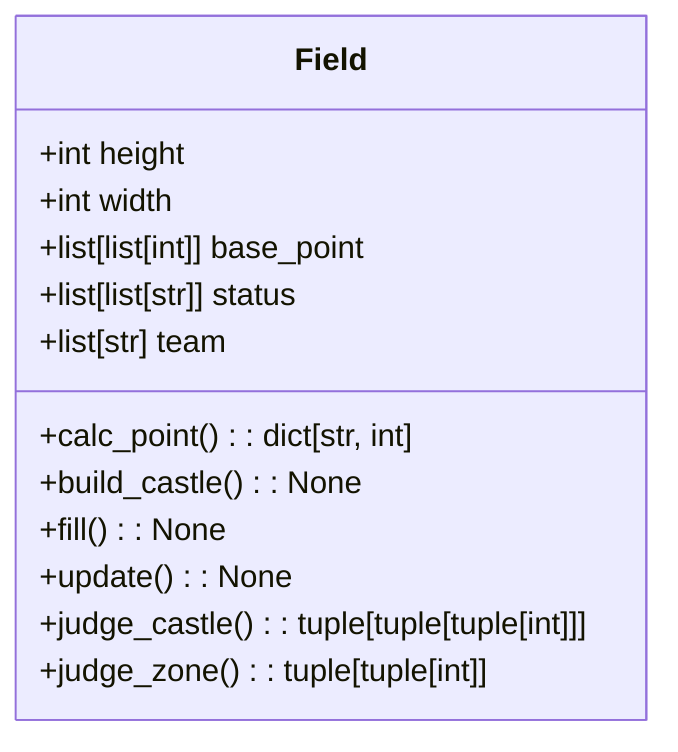 classDiagram
    class Field {
        +int height
        +int width
        +list[list[int]] base_point
        +list[list[str]] status
        +list[str] team
        +calc_point(): dict[str, int]
        +build_castle(): None
        +fill(): None
        +update(): None
        +judge_castle(): tuple[tuple[tuple[int]]]
        +judge_zone(): tuple[tuple[int]]
    }